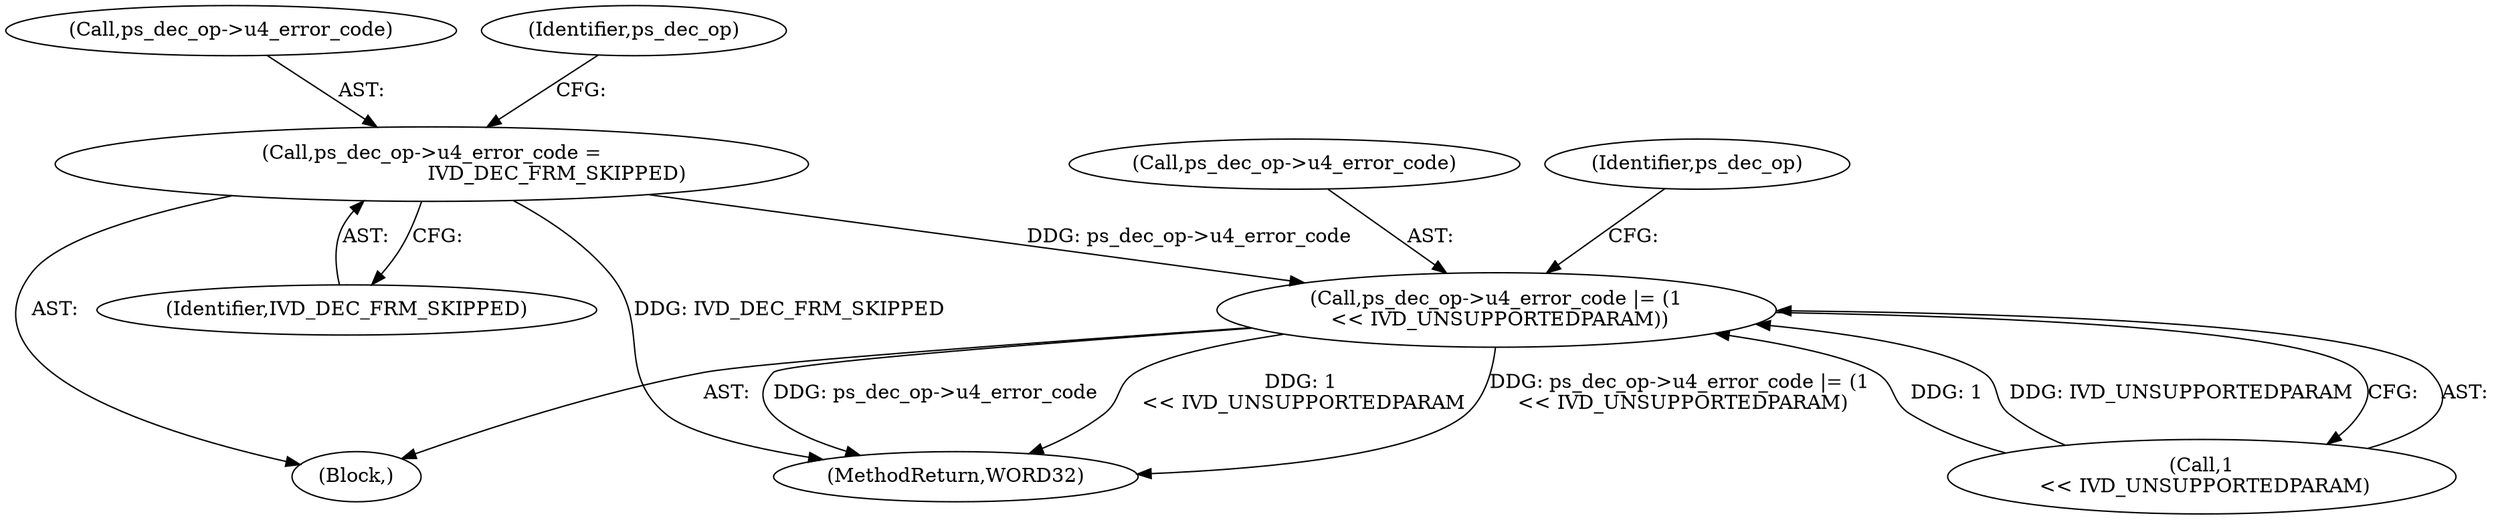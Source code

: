 digraph "0_Android_e629194c62a9a129ce378e08cb1059a8a53f1795@pointer" {
"1001156" [label="(Call,ps_dec_op->u4_error_code =\n                                        IVD_DEC_FRM_SKIPPED)"];
"1001161" [label="(Call,ps_dec_op->u4_error_code |= (1\n << IVD_UNSUPPORTEDPARAM))"];
"1001157" [label="(Call,ps_dec_op->u4_error_code)"];
"1001165" [label="(Call,1\n << IVD_UNSUPPORTEDPARAM)"];
"1001163" [label="(Identifier,ps_dec_op)"];
"1001156" [label="(Call,ps_dec_op->u4_error_code =\n                                        IVD_DEC_FRM_SKIPPED)"];
"1001162" [label="(Call,ps_dec_op->u4_error_code)"];
"1001160" [label="(Identifier,IVD_DEC_FRM_SKIPPED)"];
"1001145" [label="(Block,)"];
"1002124" [label="(MethodReturn,WORD32)"];
"1001161" [label="(Call,ps_dec_op->u4_error_code |= (1\n << IVD_UNSUPPORTEDPARAM))"];
"1001170" [label="(Identifier,ps_dec_op)"];
"1001156" -> "1001145"  [label="AST: "];
"1001156" -> "1001160"  [label="CFG: "];
"1001157" -> "1001156"  [label="AST: "];
"1001160" -> "1001156"  [label="AST: "];
"1001163" -> "1001156"  [label="CFG: "];
"1001156" -> "1002124"  [label="DDG: IVD_DEC_FRM_SKIPPED"];
"1001156" -> "1001161"  [label="DDG: ps_dec_op->u4_error_code"];
"1001161" -> "1001145"  [label="AST: "];
"1001161" -> "1001165"  [label="CFG: "];
"1001162" -> "1001161"  [label="AST: "];
"1001165" -> "1001161"  [label="AST: "];
"1001170" -> "1001161"  [label="CFG: "];
"1001161" -> "1002124"  [label="DDG: 1\n << IVD_UNSUPPORTEDPARAM"];
"1001161" -> "1002124"  [label="DDG: ps_dec_op->u4_error_code |= (1\n << IVD_UNSUPPORTEDPARAM)"];
"1001161" -> "1002124"  [label="DDG: ps_dec_op->u4_error_code"];
"1001165" -> "1001161"  [label="DDG: 1"];
"1001165" -> "1001161"  [label="DDG: IVD_UNSUPPORTEDPARAM"];
}
